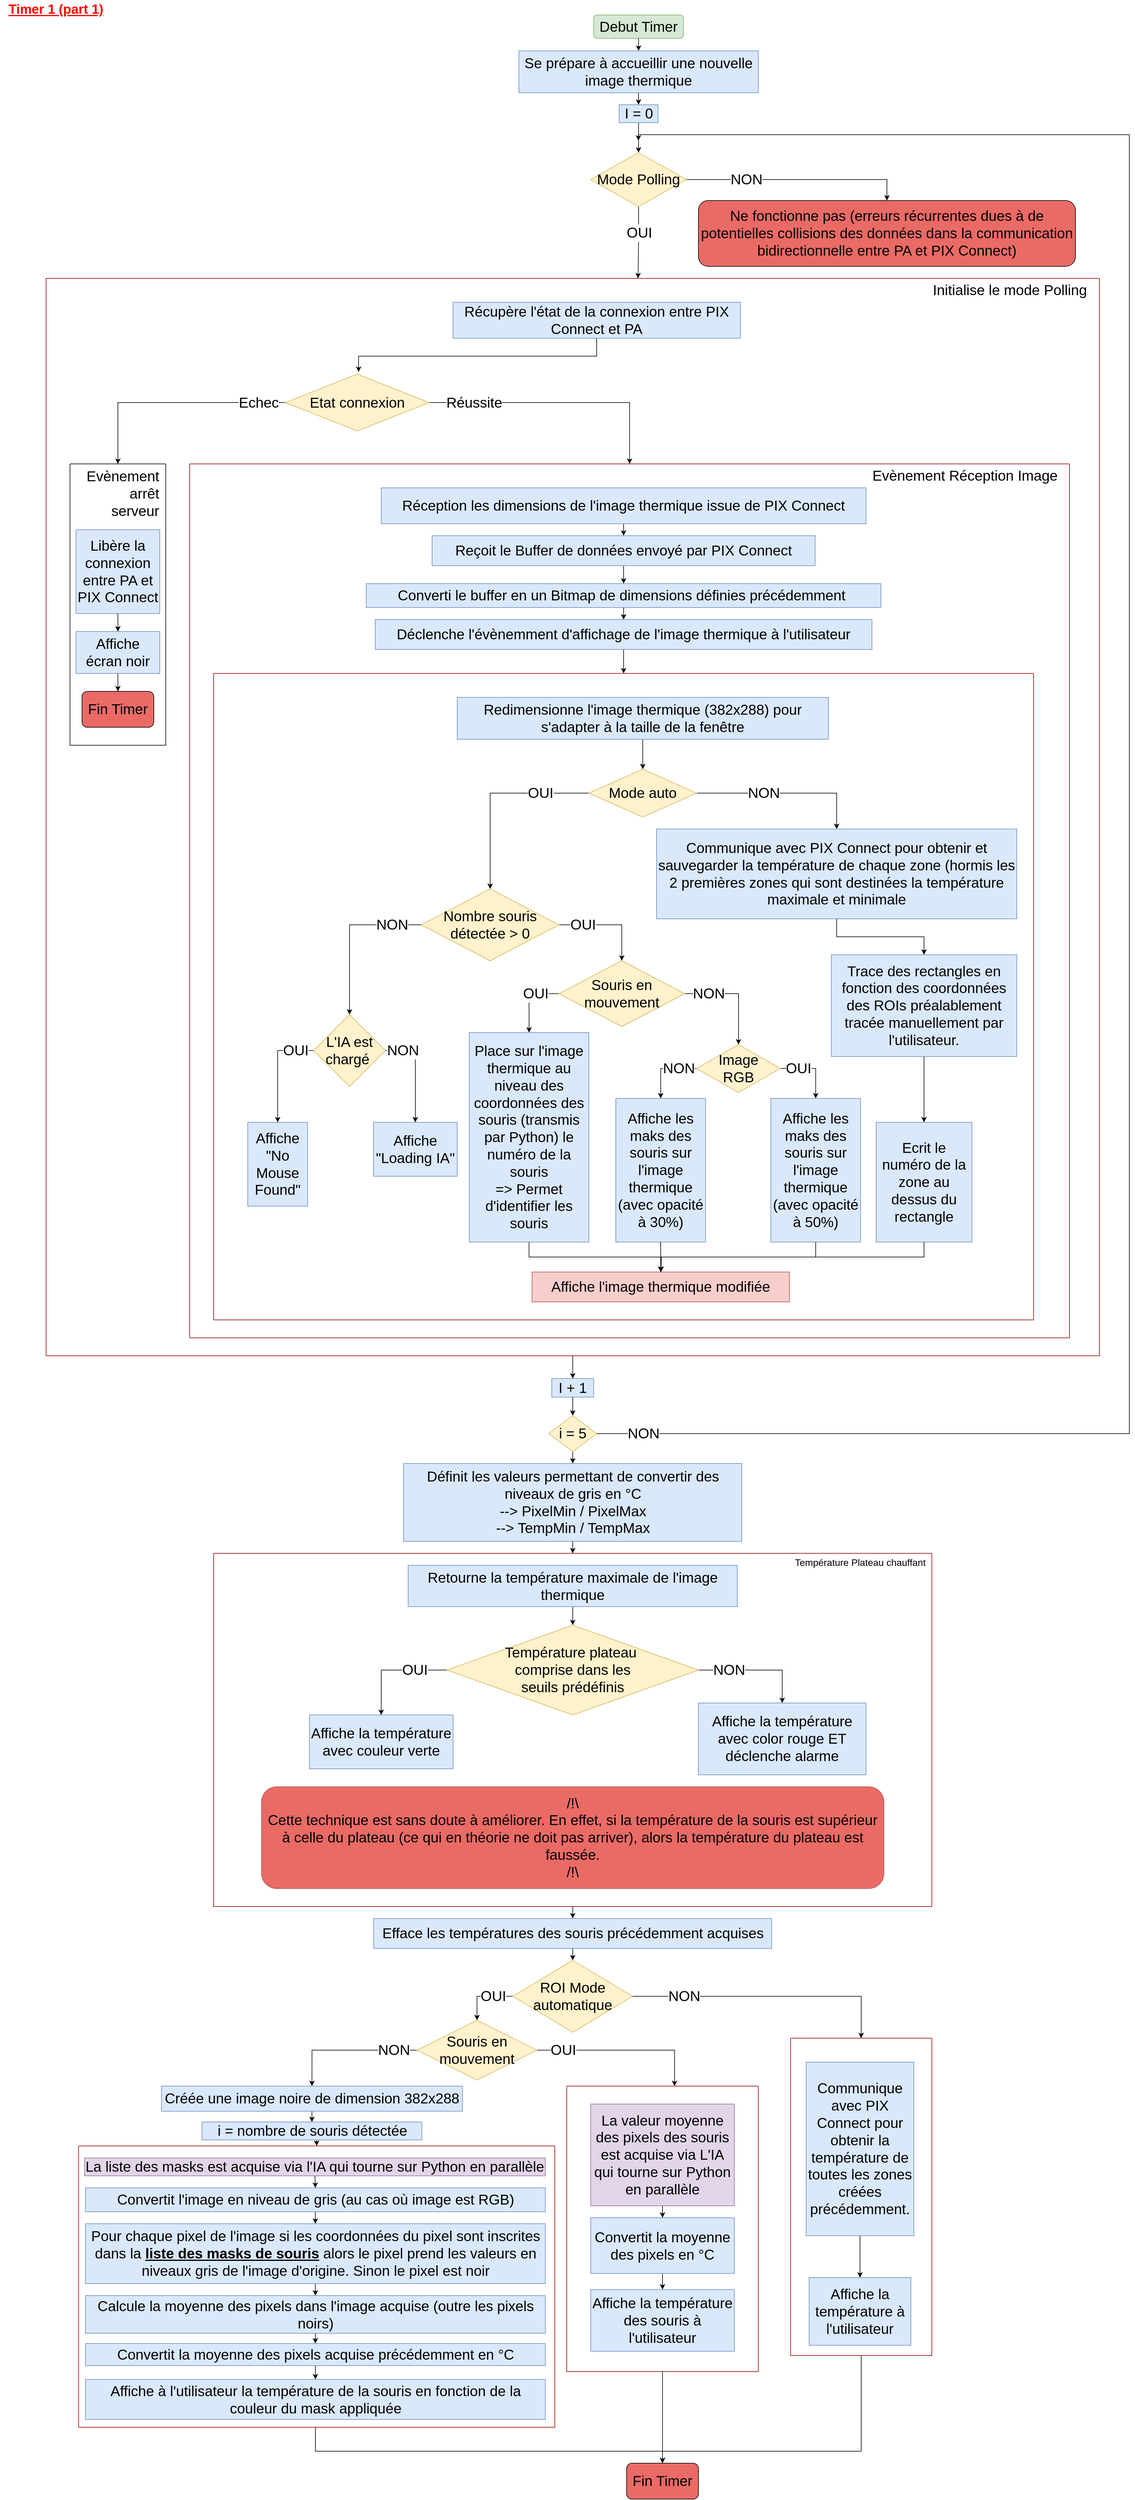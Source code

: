 <mxfile version="20.8.5" type="github">
  <diagram id="ZF7_wXn1iKlnI-GZJJoU" name="Page-1">
    <mxGraphModel dx="3774" dy="2636" grid="1" gridSize="10" guides="1" tooltips="1" connect="1" arrows="1" fold="1" page="1" pageScale="1" pageWidth="827" pageHeight="1169" math="0" shadow="0">
      <root>
        <mxCell id="0" />
        <mxCell id="1" parent="0" />
        <mxCell id="JyVU8bnQdRgN0_U0z4LO-1" style="edgeStyle=orthogonalEdgeStyle;rounded=0;orthogonalLoop=1;jettySize=auto;html=1;exitX=0.5;exitY=1;exitDx=0;exitDy=0;entryX=0.5;entryY=0;entryDx=0;entryDy=0;fontSize=16;" parent="1" source="JyVU8bnQdRgN0_U0z4LO-2" target="JyVU8bnQdRgN0_U0z4LO-9" edge="1">
          <mxGeometry relative="1" as="geometry" />
        </mxCell>
        <mxCell id="JyVU8bnQdRgN0_U0z4LO-2" value="&lt;font style=&quot;font-size: 24px;&quot;&gt;Se prépare à accueillir une nouvelle image thermique&lt;/font&gt;" style="rounded=0;whiteSpace=wrap;html=1;fillColor=#dae8fc;strokeColor=#6c8ebf;fontSize=16;" parent="1" vertex="1">
          <mxGeometry x="40" y="-1080" width="400" height="70" as="geometry" />
        </mxCell>
        <mxCell id="JyVU8bnQdRgN0_U0z4LO-5" style="edgeStyle=orthogonalEdgeStyle;rounded=0;orthogonalLoop=1;jettySize=auto;html=1;exitX=1;exitY=0.5;exitDx=0;exitDy=0;entryX=0.5;entryY=0;entryDx=0;entryDy=0;strokeColor=#000000;fontSize=16;fontColor=#000000;fillColor=#A680B8;" parent="1" source="JyVU8bnQdRgN0_U0z4LO-7" target="JyVU8bnQdRgN0_U0z4LO-141" edge="1">
          <mxGeometry relative="1" as="geometry" />
        </mxCell>
        <mxCell id="JyVU8bnQdRgN0_U0z4LO-6" value="&lt;font style=&quot;font-size: 24px;&quot;&gt;NON&lt;/font&gt;" style="edgeLabel;html=1;align=center;verticalAlign=middle;resizable=0;points=[];fontSize=16;fontColor=#000000;" parent="JyVU8bnQdRgN0_U0z4LO-5" vertex="1" connectable="0">
          <mxGeometry x="-0.889" y="-1" relative="1" as="geometry">
            <mxPoint x="79" y="-1" as="offset" />
          </mxGeometry>
        </mxCell>
        <mxCell id="FYO5T30fDV3S0oEtN9Rt-9" style="edgeStyle=orthogonalEdgeStyle;rounded=0;orthogonalLoop=1;jettySize=auto;html=1;exitX=0.5;exitY=1;exitDx=0;exitDy=0;entryX=0.562;entryY=0;entryDx=0;entryDy=0;entryPerimeter=0;fontSize=24;" parent="1" source="JyVU8bnQdRgN0_U0z4LO-7" target="JyVU8bnQdRgN0_U0z4LO-11" edge="1">
          <mxGeometry relative="1" as="geometry" />
        </mxCell>
        <mxCell id="FYO5T30fDV3S0oEtN9Rt-10" value="OUI" style="edgeLabel;html=1;align=center;verticalAlign=middle;resizable=0;points=[];fontSize=24;" parent="FYO5T30fDV3S0oEtN9Rt-9" vertex="1" connectable="0">
          <mxGeometry x="-0.258" y="1" relative="1" as="geometry">
            <mxPoint y="-1" as="offset" />
          </mxGeometry>
        </mxCell>
        <mxCell id="JyVU8bnQdRgN0_U0z4LO-7" value="&lt;font style=&quot;font-size: 24px;&quot;&gt;Mode Polling&lt;/font&gt;" style="rhombus;whiteSpace=wrap;html=1;fillColor=#fff2cc;strokeColor=#d6b656;fontSize=16;" parent="1" vertex="1">
          <mxGeometry x="160" y="-910" width="160" height="90" as="geometry" />
        </mxCell>
        <mxCell id="FYO5T30fDV3S0oEtN9Rt-8" style="edgeStyle=orthogonalEdgeStyle;rounded=0;orthogonalLoop=1;jettySize=auto;html=1;exitX=0.5;exitY=1;exitDx=0;exitDy=0;fontSize=24;" parent="1" source="JyVU8bnQdRgN0_U0z4LO-9" edge="1">
          <mxGeometry relative="1" as="geometry">
            <mxPoint x="239.714" y="-930" as="targetPoint" />
          </mxGeometry>
        </mxCell>
        <mxCell id="JyVU8bnQdRgN0_U0z4LO-9" value="&lt;font style=&quot;font-size: 24px;&quot;&gt;I = 0&lt;/font&gt;" style="rounded=0;whiteSpace=wrap;html=1;fillColor=#dae8fc;strokeColor=#6c8ebf;fontSize=16;" parent="1" vertex="1">
          <mxGeometry x="207.5" y="-990" width="65" height="30" as="geometry" />
        </mxCell>
        <mxCell id="7dF-0noHIkKO-9LLiGla-7" style="edgeStyle=orthogonalEdgeStyle;rounded=0;orthogonalLoop=1;jettySize=auto;html=1;exitX=0.5;exitY=1;exitDx=0;exitDy=0;entryX=0.5;entryY=0;entryDx=0;entryDy=0;strokeColor=#000000;fontSize=24;fillColor=#FF0000;" edge="1" parent="1" source="JyVU8bnQdRgN0_U0z4LO-11" target="JyVU8bnQdRgN0_U0z4LO-81">
          <mxGeometry relative="1" as="geometry" />
        </mxCell>
        <mxCell id="JyVU8bnQdRgN0_U0z4LO-11" value="" style="swimlane;startSize=0;fontSize=16;strokeColor=#990000;" parent="1" vertex="1">
          <mxGeometry x="-750" y="-700" width="1760" height="1800" as="geometry" />
        </mxCell>
        <mxCell id="JyVU8bnQdRgN0_U0z4LO-12" style="edgeStyle=orthogonalEdgeStyle;rounded=0;orthogonalLoop=1;jettySize=auto;html=1;exitX=0.5;exitY=1;exitDx=0;exitDy=0;entryX=0.509;entryY=-0.039;entryDx=0;entryDy=0;entryPerimeter=0;fontSize=16;" parent="JyVU8bnQdRgN0_U0z4LO-11" source="JyVU8bnQdRgN0_U0z4LO-13" target="JyVU8bnQdRgN0_U0z4LO-19" edge="1">
          <mxGeometry relative="1" as="geometry" />
        </mxCell>
        <mxCell id="JyVU8bnQdRgN0_U0z4LO-13" value="&lt;font style=&quot;font-size: 24px;&quot;&gt;Récupère l&#39;état de la connexion entre PIX Connect et PA&lt;/font&gt;" style="rounded=0;whiteSpace=wrap;html=1;fillColor=#dae8fc;strokeColor=#6c8ebf;fontSize=16;" parent="JyVU8bnQdRgN0_U0z4LO-11" vertex="1">
          <mxGeometry x="680" y="40" width="480" height="60" as="geometry" />
        </mxCell>
        <mxCell id="JyVU8bnQdRgN0_U0z4LO-14" value="&lt;font style=&quot;font-size: 24px;&quot;&gt;Initialise le mode Polling&lt;/font&gt;" style="text;html=1;align=center;verticalAlign=middle;resizable=0;points=[];autosize=1;strokeColor=none;fillColor=none;fontSize=16;" parent="JyVU8bnQdRgN0_U0z4LO-11" vertex="1">
          <mxGeometry x="1470" width="280" height="40" as="geometry" />
        </mxCell>
        <mxCell id="JyVU8bnQdRgN0_U0z4LO-15" style="edgeStyle=orthogonalEdgeStyle;rounded=0;orthogonalLoop=1;jettySize=auto;html=1;exitX=1;exitY=0.5;exitDx=0;exitDy=0;entryX=0.5;entryY=0;entryDx=0;entryDy=0;fontSize=16;" parent="JyVU8bnQdRgN0_U0z4LO-11" source="JyVU8bnQdRgN0_U0z4LO-19" target="JyVU8bnQdRgN0_U0z4LO-27" edge="1">
          <mxGeometry relative="1" as="geometry">
            <mxPoint x="660" y="140" as="targetPoint" />
          </mxGeometry>
        </mxCell>
        <mxCell id="JyVU8bnQdRgN0_U0z4LO-16" value="&lt;font style=&quot;font-size: 24px;&quot;&gt;Réussite&lt;/font&gt;" style="edgeLabel;html=1;align=center;verticalAlign=middle;resizable=0;points=[];fontSize=16;" parent="JyVU8bnQdRgN0_U0z4LO-15" vertex="1" connectable="0">
          <mxGeometry x="0.043" y="-1" relative="1" as="geometry">
            <mxPoint x="-153" y="-1" as="offset" />
          </mxGeometry>
        </mxCell>
        <mxCell id="JyVU8bnQdRgN0_U0z4LO-17" style="edgeStyle=orthogonalEdgeStyle;rounded=0;orthogonalLoop=1;jettySize=auto;html=1;exitX=0;exitY=0.5;exitDx=0;exitDy=0;entryX=0.5;entryY=0;entryDx=0;entryDy=0;fontSize=16;" parent="JyVU8bnQdRgN0_U0z4LO-11" source="JyVU8bnQdRgN0_U0z4LO-19" target="JyVU8bnQdRgN0_U0z4LO-20" edge="1">
          <mxGeometry relative="1" as="geometry" />
        </mxCell>
        <mxCell id="JyVU8bnQdRgN0_U0z4LO-18" value="&lt;font style=&quot;font-size: 24px;&quot;&gt;Echec&lt;/font&gt;" style="edgeLabel;html=1;align=center;verticalAlign=middle;resizable=0;points=[];fontSize=16;" parent="JyVU8bnQdRgN0_U0z4LO-17" vertex="1" connectable="0">
          <mxGeometry x="-0.603" relative="1" as="geometry">
            <mxPoint x="31" as="offset" />
          </mxGeometry>
        </mxCell>
        <mxCell id="JyVU8bnQdRgN0_U0z4LO-19" value="&lt;font style=&quot;font-size: 24px;&quot;&gt;Etat connexion&lt;/font&gt;" style="rhombus;whiteSpace=wrap;html=1;fillColor=#fff2cc;strokeColor=#d6b656;fontSize=16;" parent="JyVU8bnQdRgN0_U0z4LO-11" vertex="1">
          <mxGeometry x="400" y="160" width="240" height="95" as="geometry" />
        </mxCell>
        <mxCell id="JyVU8bnQdRgN0_U0z4LO-20" value="" style="swimlane;startSize=0;fontSize=16;" parent="JyVU8bnQdRgN0_U0z4LO-11" vertex="1">
          <mxGeometry x="40" y="310" width="160" height="470" as="geometry" />
        </mxCell>
        <mxCell id="JyVU8bnQdRgN0_U0z4LO-21" value="&lt;font style=&quot;font-size: 24px;&quot;&gt;Evènement &lt;br&gt;arrêt &lt;br&gt;serveur&lt;/font&gt;" style="text;html=1;align=right;verticalAlign=middle;resizable=0;points=[];autosize=1;strokeColor=none;fillColor=none;fontSize=16;" parent="JyVU8bnQdRgN0_U0z4LO-20" vertex="1">
          <mxGeometry x="10" width="140" height="100" as="geometry" />
        </mxCell>
        <mxCell id="JyVU8bnQdRgN0_U0z4LO-22" style="edgeStyle=orthogonalEdgeStyle;rounded=0;orthogonalLoop=1;jettySize=auto;html=1;exitX=0.5;exitY=1;exitDx=0;exitDy=0;entryX=0.5;entryY=0;entryDx=0;entryDy=0;fontSize=16;" parent="JyVU8bnQdRgN0_U0z4LO-20" source="JyVU8bnQdRgN0_U0z4LO-23" target="JyVU8bnQdRgN0_U0z4LO-25" edge="1">
          <mxGeometry relative="1" as="geometry" />
        </mxCell>
        <mxCell id="JyVU8bnQdRgN0_U0z4LO-23" value="&lt;font style=&quot;font-size: 24px;&quot;&gt;Libère la connexion entre PA et PIX Connect&lt;/font&gt;" style="rounded=0;whiteSpace=wrap;html=1;fillColor=#dae8fc;strokeColor=#6c8ebf;fontSize=16;" parent="JyVU8bnQdRgN0_U0z4LO-20" vertex="1">
          <mxGeometry x="10" y="110" width="140" height="140" as="geometry" />
        </mxCell>
        <mxCell id="JyVU8bnQdRgN0_U0z4LO-24" style="edgeStyle=orthogonalEdgeStyle;rounded=0;orthogonalLoop=1;jettySize=auto;html=1;exitX=0.5;exitY=1;exitDx=0;exitDy=0;entryX=0.5;entryY=0;entryDx=0;entryDy=0;strokeColor=#000000;fontSize=16;fontColor=#000000;fillColor=#A680B8;" parent="JyVU8bnQdRgN0_U0z4LO-20" source="JyVU8bnQdRgN0_U0z4LO-25" target="JyVU8bnQdRgN0_U0z4LO-26" edge="1">
          <mxGeometry relative="1" as="geometry" />
        </mxCell>
        <mxCell id="JyVU8bnQdRgN0_U0z4LO-25" value="&lt;font style=&quot;font-size: 24px;&quot;&gt;Affiche écran noir&lt;/font&gt;" style="rounded=0;whiteSpace=wrap;html=1;fillColor=#dae8fc;strokeColor=#6c8ebf;fontSize=16;" parent="JyVU8bnQdRgN0_U0z4LO-20" vertex="1">
          <mxGeometry x="10" y="280" width="140" height="70" as="geometry" />
        </mxCell>
        <mxCell id="JyVU8bnQdRgN0_U0z4LO-26" value="&lt;font style=&quot;font-size: 24px;&quot;&gt;Fin Timer&lt;/font&gt;" style="rounded=1;whiteSpace=wrap;html=1;fontSize=16;fontColor=#000000;fillColor=#EA6B66;" parent="JyVU8bnQdRgN0_U0z4LO-20" vertex="1">
          <mxGeometry x="20" y="380" width="120" height="60" as="geometry" />
        </mxCell>
        <mxCell id="JyVU8bnQdRgN0_U0z4LO-27" value="" style="swimlane;startSize=0;fontSize=16;strokeColor=#990000;" parent="JyVU8bnQdRgN0_U0z4LO-11" vertex="1">
          <mxGeometry x="240" y="310" width="1470" height="1460" as="geometry">
            <mxRectangle x="240" y="310" width="50" height="40" as="alternateBounds" />
          </mxGeometry>
        </mxCell>
        <mxCell id="JyVU8bnQdRgN0_U0z4LO-28" value="&lt;font style=&quot;font-size: 24px;&quot;&gt;Evènement Réception Image&lt;/font&gt;" style="text;html=1;align=center;verticalAlign=middle;resizable=0;points=[];autosize=1;strokeColor=none;fillColor=none;fontSize=16;" parent="JyVU8bnQdRgN0_U0z4LO-27" vertex="1">
          <mxGeometry x="1130" width="330" height="40" as="geometry" />
        </mxCell>
        <mxCell id="JyVU8bnQdRgN0_U0z4LO-29" style="edgeStyle=orthogonalEdgeStyle;rounded=0;orthogonalLoop=1;jettySize=auto;html=1;exitX=0.5;exitY=1;exitDx=0;exitDy=0;entryX=0.5;entryY=0;entryDx=0;entryDy=0;fontSize=16;" parent="JyVU8bnQdRgN0_U0z4LO-27" source="JyVU8bnQdRgN0_U0z4LO-30" target="JyVU8bnQdRgN0_U0z4LO-32" edge="1">
          <mxGeometry relative="1" as="geometry" />
        </mxCell>
        <mxCell id="JyVU8bnQdRgN0_U0z4LO-30" value="&lt;font style=&quot;font-size: 24px;&quot;&gt;Réception les dimensions de l&#39;image thermique issue de PIX Connect&lt;/font&gt;" style="rounded=0;whiteSpace=wrap;html=1;fillColor=#dae8fc;strokeColor=#6c8ebf;fontSize=16;" parent="JyVU8bnQdRgN0_U0z4LO-27" vertex="1">
          <mxGeometry x="320" y="40" width="810" height="60" as="geometry" />
        </mxCell>
        <mxCell id="JyVU8bnQdRgN0_U0z4LO-31" style="edgeStyle=orthogonalEdgeStyle;rounded=0;orthogonalLoop=1;jettySize=auto;html=1;exitX=0.5;exitY=1;exitDx=0;exitDy=0;entryX=0.5;entryY=0;entryDx=0;entryDy=0;strokeColor=#000000;fontSize=16;fontColor=#000000;fillColor=#A680B8;" parent="JyVU8bnQdRgN0_U0z4LO-27" source="JyVU8bnQdRgN0_U0z4LO-32" target="JyVU8bnQdRgN0_U0z4LO-34" edge="1">
          <mxGeometry relative="1" as="geometry" />
        </mxCell>
        <mxCell id="JyVU8bnQdRgN0_U0z4LO-32" value="&lt;font style=&quot;font-size: 24px;&quot;&gt;Reçoit le Buffer de données envoyé par PIX Connect&lt;/font&gt;" style="rounded=0;whiteSpace=wrap;html=1;fillColor=#dae8fc;strokeColor=#6c8ebf;fontSize=16;" parent="JyVU8bnQdRgN0_U0z4LO-27" vertex="1">
          <mxGeometry x="405" y="120" width="640" height="50" as="geometry" />
        </mxCell>
        <mxCell id="JyVU8bnQdRgN0_U0z4LO-33" style="edgeStyle=orthogonalEdgeStyle;rounded=0;orthogonalLoop=1;jettySize=auto;html=1;exitX=0.5;exitY=1;exitDx=0;exitDy=0;entryX=0.5;entryY=0;entryDx=0;entryDy=0;strokeColor=#000000;fontSize=16;fontColor=#000000;fillColor=#A680B8;" parent="JyVU8bnQdRgN0_U0z4LO-27" source="JyVU8bnQdRgN0_U0z4LO-34" target="JyVU8bnQdRgN0_U0z4LO-36" edge="1">
          <mxGeometry relative="1" as="geometry" />
        </mxCell>
        <mxCell id="JyVU8bnQdRgN0_U0z4LO-34" value="&lt;font style=&quot;font-size: 24px;&quot;&gt;Converti le buffer en un Bitmap de dimensions définies précédemment&amp;nbsp;&lt;/font&gt;" style="rounded=0;whiteSpace=wrap;html=1;fontSize=16;fillColor=#dae8fc;strokeColor=#6c8ebf;" parent="JyVU8bnQdRgN0_U0z4LO-27" vertex="1">
          <mxGeometry x="295" y="200" width="860" height="40" as="geometry" />
        </mxCell>
        <mxCell id="JyVU8bnQdRgN0_U0z4LO-35" style="edgeStyle=orthogonalEdgeStyle;rounded=0;orthogonalLoop=1;jettySize=auto;html=1;exitX=0.5;exitY=1;exitDx=0;exitDy=0;entryX=0.5;entryY=0;entryDx=0;entryDy=0;strokeColor=#000000;fontSize=16;fontColor=#000000;fillColor=#A680B8;" parent="JyVU8bnQdRgN0_U0z4LO-27" source="JyVU8bnQdRgN0_U0z4LO-36" target="JyVU8bnQdRgN0_U0z4LO-37" edge="1">
          <mxGeometry relative="1" as="geometry" />
        </mxCell>
        <mxCell id="JyVU8bnQdRgN0_U0z4LO-36" value="&lt;font style=&quot;font-size: 24px;&quot;&gt;Déclenche l&#39;évènemment d&#39;affichage de l&#39;image thermique à l&#39;utilisateur&lt;/font&gt;" style="rounded=0;whiteSpace=wrap;html=1;fontSize=16;fillColor=#dae8fc;strokeColor=#6c8ebf;" parent="JyVU8bnQdRgN0_U0z4LO-27" vertex="1">
          <mxGeometry x="310" y="260" width="830" height="50" as="geometry" />
        </mxCell>
        <mxCell id="JyVU8bnQdRgN0_U0z4LO-37" value="" style="swimlane;startSize=0;fontSize=16;fontColor=#000000;fillColor=#EA6B66;strokeColor=#990000;" parent="JyVU8bnQdRgN0_U0z4LO-27" vertex="1">
          <mxGeometry x="40" y="350" width="1370" height="1080" as="geometry" />
        </mxCell>
        <mxCell id="FYO5T30fDV3S0oEtN9Rt-3" style="edgeStyle=orthogonalEdgeStyle;rounded=0;orthogonalLoop=1;jettySize=auto;html=1;entryX=0.5;entryY=0;entryDx=0;entryDy=0;fontSize=24;" parent="JyVU8bnQdRgN0_U0z4LO-37" source="JyVU8bnQdRgN0_U0z4LO-39" target="JyVU8bnQdRgN0_U0z4LO-43" edge="1">
          <mxGeometry relative="1" as="geometry" />
        </mxCell>
        <mxCell id="JyVU8bnQdRgN0_U0z4LO-39" value="&lt;font style=&quot;font-size: 24px;&quot;&gt;Redimensionne l&#39;image thermique (382x288) pour s&#39;adapter à la taille de la fenêtre&lt;/font&gt;" style="rounded=0;whiteSpace=wrap;html=1;fontSize=16;fillColor=#dae8fc;strokeColor=#6c8ebf;" parent="JyVU8bnQdRgN0_U0z4LO-37" vertex="1">
          <mxGeometry x="407" y="40" width="620" height="70" as="geometry" />
        </mxCell>
        <mxCell id="JyVU8bnQdRgN0_U0z4LO-40" style="edgeStyle=orthogonalEdgeStyle;rounded=0;orthogonalLoop=1;jettySize=auto;html=1;exitX=1;exitY=0.5;exitDx=0;exitDy=0;entryX=0.5;entryY=0;entryDx=0;entryDy=0;strokeColor=#000000;fontSize=16;fontColor=#000000;fillColor=#A680B8;" parent="JyVU8bnQdRgN0_U0z4LO-37" source="JyVU8bnQdRgN0_U0z4LO-43" target="JyVU8bnQdRgN0_U0z4LO-45" edge="1">
          <mxGeometry relative="1" as="geometry" />
        </mxCell>
        <mxCell id="JyVU8bnQdRgN0_U0z4LO-41" value="&lt;font style=&quot;font-size: 24px;&quot;&gt;NON&lt;/font&gt;" style="edgeLabel;html=1;align=center;verticalAlign=middle;resizable=0;points=[];fontSize=16;fontColor=#000000;" parent="JyVU8bnQdRgN0_U0z4LO-40" vertex="1" connectable="0">
          <mxGeometry x="-0.838" relative="1" as="geometry">
            <mxPoint x="88" as="offset" />
          </mxGeometry>
        </mxCell>
        <mxCell id="JyVU8bnQdRgN0_U0z4LO-42" value="&lt;font style=&quot;font-size: 24px;&quot;&gt;OUI&lt;/font&gt;" style="edgeStyle=orthogonalEdgeStyle;rounded=0;orthogonalLoop=1;jettySize=auto;html=1;exitX=0;exitY=0.5;exitDx=0;exitDy=0;entryX=0.5;entryY=0;entryDx=0;entryDy=0;strokeColor=#000000;fontSize=16;fontColor=#000000;fillColor=#A680B8;" parent="JyVU8bnQdRgN0_U0z4LO-37" source="JyVU8bnQdRgN0_U0z4LO-43" target="JyVU8bnQdRgN0_U0z4LO-53" edge="1">
          <mxGeometry x="-0.5" relative="1" as="geometry">
            <mxPoint as="offset" />
          </mxGeometry>
        </mxCell>
        <mxCell id="JyVU8bnQdRgN0_U0z4LO-43" value="&lt;font style=&quot;font-size: 24px;&quot;&gt;Mode auto&lt;/font&gt;" style="rhombus;whiteSpace=wrap;html=1;fontSize=16;fillColor=#fff2cc;strokeColor=#d6b656;" parent="JyVU8bnQdRgN0_U0z4LO-37" vertex="1">
          <mxGeometry x="627" y="160" width="180" height="80" as="geometry" />
        </mxCell>
        <mxCell id="JyVU8bnQdRgN0_U0z4LO-44" style="edgeStyle=orthogonalEdgeStyle;rounded=0;orthogonalLoop=1;jettySize=auto;html=1;exitX=0.5;exitY=1;exitDx=0;exitDy=0;entryX=0.5;entryY=0;entryDx=0;entryDy=0;strokeColor=#000000;fontSize=16;fontColor=#000000;fillColor=#A680B8;" parent="JyVU8bnQdRgN0_U0z4LO-37" source="JyVU8bnQdRgN0_U0z4LO-45" target="JyVU8bnQdRgN0_U0z4LO-72" edge="1">
          <mxGeometry relative="1" as="geometry" />
        </mxCell>
        <mxCell id="JyVU8bnQdRgN0_U0z4LO-45" value="&lt;font style=&quot;font-size: 24px;&quot;&gt;Communique avec PIX Connect pour obtenir et sauvegarder la température de chaque zone (hormis les 2 premières zones qui sont destinées la température maximale et minimale&lt;/font&gt;" style="rounded=0;whiteSpace=wrap;html=1;fontSize=16;fillColor=#dae8fc;strokeColor=#6c8ebf;" parent="JyVU8bnQdRgN0_U0z4LO-37" vertex="1">
          <mxGeometry x="740" y="260" width="602" height="150" as="geometry" />
        </mxCell>
        <mxCell id="JyVU8bnQdRgN0_U0z4LO-46" value="&lt;font style=&quot;font-size: 24px;&quot;&gt;OUI&lt;/font&gt;" style="edgeStyle=orthogonalEdgeStyle;rounded=0;orthogonalLoop=1;jettySize=auto;html=1;exitX=0;exitY=0.5;exitDx=0;exitDy=0;entryX=0.5;entryY=0;entryDx=0;entryDy=0;strokeColor=#000000;fontSize=16;fontColor=#000000;fillColor=#A680B8;" parent="JyVU8bnQdRgN0_U0z4LO-37" source="JyVU8bnQdRgN0_U0z4LO-49" target="JyVU8bnQdRgN0_U0z4LO-60" edge="1">
          <mxGeometry x="-0.314" relative="1" as="geometry">
            <mxPoint as="offset" />
          </mxGeometry>
        </mxCell>
        <mxCell id="JyVU8bnQdRgN0_U0z4LO-47" style="edgeStyle=orthogonalEdgeStyle;rounded=0;orthogonalLoop=1;jettySize=auto;html=1;exitX=1;exitY=0.5;exitDx=0;exitDy=0;entryX=0.5;entryY=0;entryDx=0;entryDy=0;strokeColor=#000000;fontSize=16;fontColor=#000000;fillColor=#A680B8;" parent="JyVU8bnQdRgN0_U0z4LO-37" source="JyVU8bnQdRgN0_U0z4LO-49" target="JyVU8bnQdRgN0_U0z4LO-65" edge="1">
          <mxGeometry relative="1" as="geometry" />
        </mxCell>
        <mxCell id="JyVU8bnQdRgN0_U0z4LO-48" value="&lt;font style=&quot;font-size: 24px;&quot;&gt;NON&lt;/font&gt;" style="edgeLabel;html=1;align=center;verticalAlign=middle;resizable=0;points=[];fontSize=16;fontColor=#000000;" parent="JyVU8bnQdRgN0_U0z4LO-47" vertex="1" connectable="0">
          <mxGeometry x="-0.694" relative="1" as="geometry">
            <mxPoint x="13" as="offset" />
          </mxGeometry>
        </mxCell>
        <mxCell id="JyVU8bnQdRgN0_U0z4LO-49" value="&lt;font style=&quot;font-size: 24px;&quot;&gt;Souris en mouvement&lt;/font&gt;" style="rhombus;whiteSpace=wrap;html=1;fontSize=16;fillColor=#fff2cc;strokeColor=#d6b656;" parent="JyVU8bnQdRgN0_U0z4LO-37" vertex="1">
          <mxGeometry x="577" y="480" width="210" height="110" as="geometry" />
        </mxCell>
        <mxCell id="JyVU8bnQdRgN0_U0z4LO-50" value="&lt;font style=&quot;font-size: 24px;&quot;&gt;NON&lt;/font&gt;" style="edgeStyle=orthogonalEdgeStyle;rounded=0;orthogonalLoop=1;jettySize=auto;html=1;exitX=0;exitY=0.5;exitDx=0;exitDy=0;entryX=0.5;entryY=0;entryDx=0;entryDy=0;strokeColor=#000000;fontSize=16;fontColor=#000000;fillColor=#A680B8;" parent="JyVU8bnQdRgN0_U0z4LO-37" source="JyVU8bnQdRgN0_U0z4LO-53" target="JyVU8bnQdRgN0_U0z4LO-57" edge="1">
          <mxGeometry x="-0.636" relative="1" as="geometry">
            <mxPoint as="offset" />
          </mxGeometry>
        </mxCell>
        <mxCell id="JyVU8bnQdRgN0_U0z4LO-51" style="edgeStyle=orthogonalEdgeStyle;rounded=0;orthogonalLoop=1;jettySize=auto;html=1;exitX=1;exitY=0.5;exitDx=0;exitDy=0;entryX=0.5;entryY=0;entryDx=0;entryDy=0;strokeColor=#000000;fontSize=16;fontColor=#000000;fillColor=#A680B8;" parent="JyVU8bnQdRgN0_U0z4LO-37" source="JyVU8bnQdRgN0_U0z4LO-53" target="JyVU8bnQdRgN0_U0z4LO-49" edge="1">
          <mxGeometry relative="1" as="geometry" />
        </mxCell>
        <mxCell id="JyVU8bnQdRgN0_U0z4LO-52" value="&lt;font style=&quot;font-size: 24px;&quot;&gt;OUI&lt;/font&gt;" style="edgeLabel;html=1;align=center;verticalAlign=middle;resizable=0;points=[];fontSize=16;fontColor=#000000;" parent="JyVU8bnQdRgN0_U0z4LO-51" vertex="1" connectable="0">
          <mxGeometry x="-0.684" y="1" relative="1" as="geometry">
            <mxPoint x="14" y="1" as="offset" />
          </mxGeometry>
        </mxCell>
        <mxCell id="JyVU8bnQdRgN0_U0z4LO-53" value="&lt;font style=&quot;font-size: 24px;&quot;&gt;Nombre souris détectée &amp;gt; 0&lt;/font&gt;" style="rhombus;whiteSpace=wrap;html=1;fontSize=16;fillColor=#fff2cc;strokeColor=#d6b656;" parent="JyVU8bnQdRgN0_U0z4LO-37" vertex="1">
          <mxGeometry x="347" y="360" width="230" height="120" as="geometry" />
        </mxCell>
        <mxCell id="JyVU8bnQdRgN0_U0z4LO-54" value="&lt;font style=&quot;font-size: 24px;&quot;&gt;Affiche &quot;No Mouse Found&quot;&lt;/font&gt;" style="rounded=0;whiteSpace=wrap;html=1;fontSize=16;fillColor=#dae8fc;strokeColor=#6c8ebf;" parent="JyVU8bnQdRgN0_U0z4LO-37" vertex="1">
          <mxGeometry x="57" y="750" width="100" height="140" as="geometry" />
        </mxCell>
        <mxCell id="JyVU8bnQdRgN0_U0z4LO-55" value="&lt;font style=&quot;font-size: 24px;&quot;&gt;OUI&lt;/font&gt;" style="edgeStyle=orthogonalEdgeStyle;rounded=0;orthogonalLoop=1;jettySize=auto;html=1;exitX=0;exitY=0.5;exitDx=0;exitDy=0;entryX=0.5;entryY=0;entryDx=0;entryDy=0;strokeColor=#000000;fontSize=16;fontColor=#000000;fillColor=#A680B8;" parent="JyVU8bnQdRgN0_U0z4LO-37" source="JyVU8bnQdRgN0_U0z4LO-57" target="JyVU8bnQdRgN0_U0z4LO-54" edge="1">
          <mxGeometry x="-0.667" relative="1" as="geometry">
            <mxPoint as="offset" />
          </mxGeometry>
        </mxCell>
        <mxCell id="JyVU8bnQdRgN0_U0z4LO-56" value="&lt;font style=&quot;font-size: 24px;&quot;&gt;NON&lt;/font&gt;" style="edgeStyle=orthogonalEdgeStyle;rounded=0;orthogonalLoop=1;jettySize=auto;html=1;exitX=1;exitY=0.5;exitDx=0;exitDy=0;entryX=0.5;entryY=0;entryDx=0;entryDy=0;strokeColor=#000000;fontSize=16;fontColor=#000000;fillColor=#A680B8;" parent="JyVU8bnQdRgN0_U0z4LO-37" source="JyVU8bnQdRgN0_U0z4LO-57" target="JyVU8bnQdRgN0_U0z4LO-58" edge="1">
          <mxGeometry x="-0.667" relative="1" as="geometry">
            <mxPoint as="offset" />
          </mxGeometry>
        </mxCell>
        <mxCell id="JyVU8bnQdRgN0_U0z4LO-57" value="&lt;font style=&quot;font-size: 24px;&quot;&gt;L&#39;IA est chargé&amp;nbsp;&lt;/font&gt;" style="rhombus;whiteSpace=wrap;html=1;fontSize=16;fillColor=#fff2cc;strokeColor=#d6b656;" parent="JyVU8bnQdRgN0_U0z4LO-37" vertex="1">
          <mxGeometry x="167" y="570" width="120" height="120" as="geometry" />
        </mxCell>
        <mxCell id="JyVU8bnQdRgN0_U0z4LO-58" value="&lt;font style=&quot;font-size: 24px;&quot;&gt;Affiche &quot;Loading IA&quot;&lt;/font&gt;" style="rounded=0;whiteSpace=wrap;html=1;fontSize=16;fillColor=#dae8fc;strokeColor=#6c8ebf;" parent="JyVU8bnQdRgN0_U0z4LO-37" vertex="1">
          <mxGeometry x="267" y="750" width="140" height="90" as="geometry" />
        </mxCell>
        <mxCell id="FYO5T30fDV3S0oEtN9Rt-4" style="edgeStyle=orthogonalEdgeStyle;rounded=0;orthogonalLoop=1;jettySize=auto;html=1;exitX=0.5;exitY=1;exitDx=0;exitDy=0;fontSize=24;" parent="JyVU8bnQdRgN0_U0z4LO-37" source="JyVU8bnQdRgN0_U0z4LO-60" target="JyVU8bnQdRgN0_U0z4LO-70" edge="1">
          <mxGeometry relative="1" as="geometry" />
        </mxCell>
        <mxCell id="JyVU8bnQdRgN0_U0z4LO-60" value="&lt;font style=&quot;font-size: 24px;&quot;&gt;Place sur l&#39;image thermique au niveau des coordonnées des souris (transmis par Python) le numéro de la souris&lt;br&gt;=&amp;gt; Permet d&#39;identifier les souris&lt;/font&gt;" style="rounded=0;whiteSpace=wrap;html=1;fontSize=16;fillColor=#dae8fc;strokeColor=#6c8ebf;" parent="JyVU8bnQdRgN0_U0z4LO-37" vertex="1">
          <mxGeometry x="427" y="600" width="200" height="350" as="geometry" />
        </mxCell>
        <mxCell id="JyVU8bnQdRgN0_U0z4LO-61" style="edgeStyle=orthogonalEdgeStyle;rounded=0;orthogonalLoop=1;jettySize=auto;html=1;exitX=0;exitY=0.5;exitDx=0;exitDy=0;entryX=0.5;entryY=0;entryDx=0;entryDy=0;strokeColor=#000000;fontSize=16;fontColor=#000000;fillColor=#A680B8;" parent="JyVU8bnQdRgN0_U0z4LO-37" source="JyVU8bnQdRgN0_U0z4LO-65" target="JyVU8bnQdRgN0_U0z4LO-67" edge="1">
          <mxGeometry relative="1" as="geometry" />
        </mxCell>
        <mxCell id="JyVU8bnQdRgN0_U0z4LO-62" value="&lt;font style=&quot;font-size: 24px;&quot;&gt;NON&lt;/font&gt;" style="edgeLabel;html=1;align=center;verticalAlign=middle;resizable=0;points=[];fontSize=16;fontColor=#000000;" parent="JyVU8bnQdRgN0_U0z4LO-61" vertex="1" connectable="0">
          <mxGeometry x="-0.591" relative="1" as="geometry">
            <mxPoint x="-8" as="offset" />
          </mxGeometry>
        </mxCell>
        <mxCell id="JyVU8bnQdRgN0_U0z4LO-63" style="edgeStyle=orthogonalEdgeStyle;rounded=0;orthogonalLoop=1;jettySize=auto;html=1;exitX=1;exitY=0.5;exitDx=0;exitDy=0;entryX=0.5;entryY=0;entryDx=0;entryDy=0;strokeColor=#000000;fontSize=16;fontColor=#000000;fillColor=#A680B8;" parent="JyVU8bnQdRgN0_U0z4LO-37" source="JyVU8bnQdRgN0_U0z4LO-65" target="JyVU8bnQdRgN0_U0z4LO-69" edge="1">
          <mxGeometry relative="1" as="geometry" />
        </mxCell>
        <mxCell id="JyVU8bnQdRgN0_U0z4LO-64" value="&lt;font style=&quot;font-size: 24px;&quot;&gt;OUI&lt;/font&gt;" style="edgeLabel;html=1;align=center;verticalAlign=middle;resizable=0;points=[];fontSize=16;fontColor=#000000;" parent="JyVU8bnQdRgN0_U0z4LO-63" vertex="1" connectable="0">
          <mxGeometry x="-0.638" y="1" relative="1" as="geometry">
            <mxPoint x="10" y="1" as="offset" />
          </mxGeometry>
        </mxCell>
        <mxCell id="JyVU8bnQdRgN0_U0z4LO-65" value="&lt;font style=&quot;font-size: 24px;&quot;&gt;Image &lt;br&gt;RGB&lt;/font&gt;" style="rhombus;whiteSpace=wrap;html=1;fontSize=16;fillColor=#fff2cc;strokeColor=#d6b656;" parent="JyVU8bnQdRgN0_U0z4LO-37" vertex="1">
          <mxGeometry x="807" y="620" width="140" height="80" as="geometry" />
        </mxCell>
        <mxCell id="JyVU8bnQdRgN0_U0z4LO-67" value="&lt;font style=&quot;font-size: 24px;&quot;&gt;Affiche les maks des souris sur l&#39;image thermique (avec opacité à 30%)&lt;/font&gt;" style="rounded=0;whiteSpace=wrap;html=1;fontSize=16;fillColor=#dae8fc;strokeColor=#6c8ebf;" parent="JyVU8bnQdRgN0_U0z4LO-37" vertex="1">
          <mxGeometry x="672" y="710" width="150" height="240" as="geometry" />
        </mxCell>
        <mxCell id="JyVU8bnQdRgN0_U0z4LO-69" value="&lt;font style=&quot;font-size: 24px;&quot;&gt;Affiche les maks des souris sur l&#39;image thermique (avec opacité à 50%)&lt;/font&gt;" style="rounded=0;whiteSpace=wrap;html=1;fontSize=16;fillColor=#dae8fc;strokeColor=#6c8ebf;" parent="JyVU8bnQdRgN0_U0z4LO-37" vertex="1">
          <mxGeometry x="931" y="710" width="150" height="240" as="geometry" />
        </mxCell>
        <mxCell id="JyVU8bnQdRgN0_U0z4LO-70" value="&lt;font style=&quot;font-size: 24px;&quot;&gt;Affiche l&#39;image thermique modifiée&lt;/font&gt;" style="rounded=0;whiteSpace=wrap;html=1;fontSize=16;fillColor=#f8cecc;strokeColor=#b85450;" parent="JyVU8bnQdRgN0_U0z4LO-37" vertex="1">
          <mxGeometry x="532" y="1000" width="430" height="50" as="geometry" />
        </mxCell>
        <mxCell id="JyVU8bnQdRgN0_U0z4LO-71" style="edgeStyle=orthogonalEdgeStyle;rounded=0;orthogonalLoop=1;jettySize=auto;html=1;exitX=0.5;exitY=1;exitDx=0;exitDy=0;entryX=0.5;entryY=0;entryDx=0;entryDy=0;strokeColor=#000000;fontSize=16;fontColor=#000000;fillColor=#A680B8;" parent="JyVU8bnQdRgN0_U0z4LO-37" source="JyVU8bnQdRgN0_U0z4LO-72" target="JyVU8bnQdRgN0_U0z4LO-74" edge="1">
          <mxGeometry relative="1" as="geometry" />
        </mxCell>
        <mxCell id="JyVU8bnQdRgN0_U0z4LO-72" value="&lt;font style=&quot;font-size: 24px;&quot;&gt;Trace des rectangles en fonction des coordonnées des ROIs préalablement tracée manuellement par l&#39;utilisateur.&lt;/font&gt;" style="rounded=0;whiteSpace=wrap;html=1;fontSize=16;fillColor=#dae8fc;strokeColor=#6c8ebf;" parent="JyVU8bnQdRgN0_U0z4LO-37" vertex="1">
          <mxGeometry x="1032" y="470" width="310" height="170" as="geometry" />
        </mxCell>
        <mxCell id="FYO5T30fDV3S0oEtN9Rt-7" style="edgeStyle=orthogonalEdgeStyle;rounded=0;orthogonalLoop=1;jettySize=auto;html=1;exitX=0.5;exitY=1;exitDx=0;exitDy=0;entryX=0.5;entryY=0;entryDx=0;entryDy=0;fontSize=24;" parent="JyVU8bnQdRgN0_U0z4LO-37" source="JyVU8bnQdRgN0_U0z4LO-74" target="JyVU8bnQdRgN0_U0z4LO-70" edge="1">
          <mxGeometry relative="1" as="geometry" />
        </mxCell>
        <mxCell id="JyVU8bnQdRgN0_U0z4LO-74" value="&lt;font style=&quot;font-size: 24px;&quot;&gt;Ecrit le numéro de la zone au dessus du rectangle&lt;/font&gt;" style="rounded=0;whiteSpace=wrap;html=1;fontSize=16;fillColor=#dae8fc;strokeColor=#6c8ebf;" parent="JyVU8bnQdRgN0_U0z4LO-37" vertex="1">
          <mxGeometry x="1107" y="750" width="160" height="200" as="geometry" />
        </mxCell>
        <mxCell id="FYO5T30fDV3S0oEtN9Rt-6" style="edgeStyle=orthogonalEdgeStyle;rounded=0;orthogonalLoop=1;jettySize=auto;html=1;exitX=0.5;exitY=1;exitDx=0;exitDy=0;fontSize=24;entryX=0.5;entryY=0;entryDx=0;entryDy=0;" parent="JyVU8bnQdRgN0_U0z4LO-37" source="JyVU8bnQdRgN0_U0z4LO-69" target="JyVU8bnQdRgN0_U0z4LO-70" edge="1">
          <mxGeometry relative="1" as="geometry">
            <mxPoint x="750" y="1000" as="targetPoint" />
          </mxGeometry>
        </mxCell>
        <mxCell id="JyVU8bnQdRgN0_U0z4LO-77" style="edgeStyle=orthogonalEdgeStyle;rounded=0;orthogonalLoop=1;jettySize=auto;html=1;exitX=1;exitY=0.5;exitDx=0;exitDy=0;entryX=0.5;entryY=0;entryDx=0;entryDy=0;strokeColor=#000000;fontSize=16;fontColor=#000000;fillColor=#FF0000;" parent="1" source="JyVU8bnQdRgN0_U0z4LO-79" target="JyVU8bnQdRgN0_U0z4LO-7" edge="1">
          <mxGeometry relative="1" as="geometry">
            <Array as="points">
              <mxPoint x="1060" y="1230" />
              <mxPoint x="1060" y="-940" />
              <mxPoint x="240" y="-940" />
            </Array>
          </mxGeometry>
        </mxCell>
        <mxCell id="JyVU8bnQdRgN0_U0z4LO-78" value="&lt;font style=&quot;font-size: 24px;&quot;&gt;NON&lt;/font&gt;" style="edgeLabel;html=1;align=center;verticalAlign=middle;resizable=0;points=[];fontSize=16;fontColor=#000000;" parent="JyVU8bnQdRgN0_U0z4LO-77" vertex="1" connectable="0">
          <mxGeometry x="-0.975" y="5" relative="1" as="geometry">
            <mxPoint x="29" y="5" as="offset" />
          </mxGeometry>
        </mxCell>
        <mxCell id="7dF-0noHIkKO-9LLiGla-10" style="edgeStyle=orthogonalEdgeStyle;rounded=0;orthogonalLoop=1;jettySize=auto;html=1;exitX=0.5;exitY=1;exitDx=0;exitDy=0;entryX=0.5;entryY=0;entryDx=0;entryDy=0;strokeColor=#000000;fontSize=24;fillColor=#FF0000;" edge="1" parent="1" source="JyVU8bnQdRgN0_U0z4LO-79" target="JyVU8bnQdRgN0_U0z4LO-83">
          <mxGeometry relative="1" as="geometry" />
        </mxCell>
        <mxCell id="JyVU8bnQdRgN0_U0z4LO-79" value="&lt;font style=&quot;font-size: 24px;&quot;&gt;i = 5&lt;/font&gt;" style="rhombus;whiteSpace=wrap;html=1;fillColor=#fff2cc;strokeColor=#d6b656;fontSize=16;" parent="1" vertex="1">
          <mxGeometry x="90" y="1200" width="80" height="60" as="geometry" />
        </mxCell>
        <mxCell id="JyVU8bnQdRgN0_U0z4LO-80" style="edgeStyle=orthogonalEdgeStyle;rounded=0;orthogonalLoop=1;jettySize=auto;html=1;entryX=0.5;entryY=0;entryDx=0;entryDy=0;fontSize=16;" parent="1" source="JyVU8bnQdRgN0_U0z4LO-81" target="JyVU8bnQdRgN0_U0z4LO-79" edge="1">
          <mxGeometry relative="1" as="geometry" />
        </mxCell>
        <mxCell id="JyVU8bnQdRgN0_U0z4LO-81" value="&lt;font style=&quot;font-size: 24px;&quot;&gt;I + 1&lt;/font&gt;" style="rounded=0;whiteSpace=wrap;html=1;fillColor=#dae8fc;strokeColor=#6c8ebf;fontSize=16;" parent="1" vertex="1">
          <mxGeometry x="95" y="1138" width="70" height="31" as="geometry" />
        </mxCell>
        <mxCell id="JyVU8bnQdRgN0_U0z4LO-82" style="edgeStyle=orthogonalEdgeStyle;rounded=0;orthogonalLoop=1;jettySize=auto;html=1;exitX=0.5;exitY=1;exitDx=0;exitDy=0;entryX=0.5;entryY=0;entryDx=0;entryDy=0;strokeColor=#000000;fontSize=16;fontColor=#000000;fillColor=#A680B8;" parent="1" source="JyVU8bnQdRgN0_U0z4LO-83" target="JyVU8bnQdRgN0_U0z4LO-85" edge="1">
          <mxGeometry relative="1" as="geometry" />
        </mxCell>
        <mxCell id="JyVU8bnQdRgN0_U0z4LO-83" value="&lt;font style=&quot;font-size: 24px;&quot;&gt;Définit les valeurs permettant de convertir des niveaux de gris en °C&lt;br&gt;--&amp;gt; PixelMin / PixelMax&lt;br style=&quot;&quot;&gt;--&amp;gt; TempMin / TempMax&lt;/font&gt;" style="rounded=0;whiteSpace=wrap;html=1;fillColor=#dae8fc;strokeColor=#6c8ebf;fontSize=16;" parent="1" vertex="1">
          <mxGeometry x="-152.5" y="1280" width="565" height="130" as="geometry" />
        </mxCell>
        <mxCell id="JyVU8bnQdRgN0_U0z4LO-84" style="edgeStyle=orthogonalEdgeStyle;rounded=0;orthogonalLoop=1;jettySize=auto;html=1;exitX=0.5;exitY=1;exitDx=0;exitDy=0;entryX=0.5;entryY=0;entryDx=0;entryDy=0;strokeColor=#000000;fontSize=16;fontColor=#000000;fillColor=#A680B8;" parent="1" source="JyVU8bnQdRgN0_U0z4LO-85" target="JyVU8bnQdRgN0_U0z4LO-98" edge="1">
          <mxGeometry relative="1" as="geometry" />
        </mxCell>
        <mxCell id="JyVU8bnQdRgN0_U0z4LO-85" value="" style="swimlane;startSize=0;fontSize=16;strokeColor=#990000;" parent="1" vertex="1">
          <mxGeometry x="-470" y="1430" width="1200" height="590" as="geometry" />
        </mxCell>
        <mxCell id="JyVU8bnQdRgN0_U0z4LO-86" value="&lt;font style=&quot;font-size: 16px;&quot;&gt;Température Plateau chauffant&lt;/font&gt;" style="text;html=1;align=center;verticalAlign=middle;resizable=0;points=[];autosize=1;strokeColor=none;fillColor=none;fontSize=16;" parent="JyVU8bnQdRgN0_U0z4LO-85" vertex="1">
          <mxGeometry x="960" width="240" height="30" as="geometry" />
        </mxCell>
        <mxCell id="JyVU8bnQdRgN0_U0z4LO-87" style="edgeStyle=orthogonalEdgeStyle;rounded=0;orthogonalLoop=1;jettySize=auto;html=1;exitX=0.5;exitY=1;exitDx=0;exitDy=0;entryX=0.5;entryY=0;entryDx=0;entryDy=0;fontSize=16;" parent="JyVU8bnQdRgN0_U0z4LO-85" source="JyVU8bnQdRgN0_U0z4LO-88" target="JyVU8bnQdRgN0_U0z4LO-94" edge="1">
          <mxGeometry relative="1" as="geometry" />
        </mxCell>
        <mxCell id="JyVU8bnQdRgN0_U0z4LO-88" value="&lt;font style=&quot;font-size: 24px;&quot;&gt;Retourne la température maximale de l&#39;image thermique&lt;/font&gt;" style="rounded=0;whiteSpace=wrap;html=1;fillColor=#dae8fc;strokeColor=#6c8ebf;fontSize=16;" parent="JyVU8bnQdRgN0_U0z4LO-85" vertex="1">
          <mxGeometry x="325" y="20" width="550" height="69" as="geometry" />
        </mxCell>
        <mxCell id="JyVU8bnQdRgN0_U0z4LO-89" value="&lt;font style=&quot;font-size: 24px;&quot;&gt;/!\&lt;br style=&quot;&quot;&gt;Cette technique est sans doute à améliorer. En effet, si la température de la souris est supérieur à celle du plateau (ce qui en théorie ne doit pas arriver), alors la température du plateau est faussée.&lt;br style=&quot;&quot;&gt;/!\&lt;/font&gt;" style="rounded=1;whiteSpace=wrap;html=1;fillColor=#EA6B66;strokeColor=#b85450;fontSize=16;" parent="JyVU8bnQdRgN0_U0z4LO-85" vertex="1">
          <mxGeometry x="80" y="390" width="1040" height="170" as="geometry" />
        </mxCell>
        <mxCell id="JyVU8bnQdRgN0_U0z4LO-90" style="edgeStyle=orthogonalEdgeStyle;rounded=0;orthogonalLoop=1;jettySize=auto;html=1;exitX=0;exitY=0.5;exitDx=0;exitDy=0;entryX=0.5;entryY=0;entryDx=0;entryDy=0;fontSize=16;" parent="JyVU8bnQdRgN0_U0z4LO-85" source="JyVU8bnQdRgN0_U0z4LO-94" target="JyVU8bnQdRgN0_U0z4LO-95" edge="1">
          <mxGeometry relative="1" as="geometry">
            <mxPoint x="500" y="140" as="sourcePoint" />
            <Array as="points">
              <mxPoint x="280" y="195" />
            </Array>
          </mxGeometry>
        </mxCell>
        <mxCell id="JyVU8bnQdRgN0_U0z4LO-91" value="&lt;font style=&quot;font-size: 24px;&quot;&gt;OUI&lt;/font&gt;" style="edgeLabel;html=1;align=center;verticalAlign=middle;resizable=0;points=[];fontSize=16;" parent="JyVU8bnQdRgN0_U0z4LO-90" vertex="1" connectable="0">
          <mxGeometry x="-0.646" relative="1" as="geometry">
            <mxPoint x="-22" as="offset" />
          </mxGeometry>
        </mxCell>
        <mxCell id="JyVU8bnQdRgN0_U0z4LO-92" style="edgeStyle=orthogonalEdgeStyle;rounded=0;orthogonalLoop=1;jettySize=auto;html=1;exitX=1;exitY=0.5;exitDx=0;exitDy=0;entryX=0.5;entryY=0;entryDx=0;entryDy=0;fontSize=16;" parent="JyVU8bnQdRgN0_U0z4LO-85" source="JyVU8bnQdRgN0_U0z4LO-94" target="JyVU8bnQdRgN0_U0z4LO-96" edge="1">
          <mxGeometry relative="1" as="geometry">
            <mxPoint x="700" y="140" as="sourcePoint" />
            <Array as="points">
              <mxPoint x="950" y="195" />
            </Array>
          </mxGeometry>
        </mxCell>
        <mxCell id="JyVU8bnQdRgN0_U0z4LO-93" value="&lt;font style=&quot;font-size: 24px;&quot;&gt;NON&lt;/font&gt;" style="edgeLabel;html=1;align=center;verticalAlign=middle;resizable=0;points=[];fontSize=16;" parent="JyVU8bnQdRgN0_U0z4LO-92" vertex="1" connectable="0">
          <mxGeometry x="-0.304" y="2" relative="1" as="geometry">
            <mxPoint x="-17" y="2" as="offset" />
          </mxGeometry>
        </mxCell>
        <mxCell id="JyVU8bnQdRgN0_U0z4LO-94" value="&lt;font style=&quot;font-size: 24px;&quot;&gt;Température plateau&amp;nbsp;&lt;br&gt;comprise&amp;nbsp;dans les &lt;br&gt;seuils prédéfinis&lt;/font&gt;" style="rhombus;whiteSpace=wrap;html=1;fillColor=#fff2cc;strokeColor=#d6b656;fontSize=16;" parent="JyVU8bnQdRgN0_U0z4LO-85" vertex="1">
          <mxGeometry x="390" y="120" width="420" height="150" as="geometry" />
        </mxCell>
        <mxCell id="JyVU8bnQdRgN0_U0z4LO-95" value="&lt;font style=&quot;font-size: 24px;&quot;&gt;Affiche la température avec couleur verte&lt;/font&gt;" style="rounded=0;whiteSpace=wrap;html=1;fillColor=#dae8fc;strokeColor=#6c8ebf;fontSize=16;" parent="JyVU8bnQdRgN0_U0z4LO-85" vertex="1">
          <mxGeometry x="160" y="270" width="240" height="90" as="geometry" />
        </mxCell>
        <mxCell id="JyVU8bnQdRgN0_U0z4LO-96" value="&lt;font style=&quot;font-size: 24px;&quot;&gt;Affiche la température avec color rouge ET déclenche alarme&lt;/font&gt;" style="rounded=0;whiteSpace=wrap;html=1;fillColor=#dae8fc;strokeColor=#6c8ebf;fontSize=16;" parent="JyVU8bnQdRgN0_U0z4LO-85" vertex="1">
          <mxGeometry x="810" y="250" width="280" height="120" as="geometry" />
        </mxCell>
        <mxCell id="7dF-0noHIkKO-9LLiGla-12" style="edgeStyle=orthogonalEdgeStyle;rounded=0;orthogonalLoop=1;jettySize=auto;html=1;exitX=0.5;exitY=1;exitDx=0;exitDy=0;entryX=0.5;entryY=0;entryDx=0;entryDy=0;strokeColor=#000000;fontSize=24;fillColor=#FF0000;" edge="1" parent="1" source="JyVU8bnQdRgN0_U0z4LO-98" target="JyVU8bnQdRgN0_U0z4LO-101">
          <mxGeometry relative="1" as="geometry" />
        </mxCell>
        <mxCell id="JyVU8bnQdRgN0_U0z4LO-98" value="&lt;font style=&quot;font-size: 24px;&quot;&gt;Efface les températures des souris précédemment acquises&lt;/font&gt;" style="rounded=0;whiteSpace=wrap;html=1;fillColor=#dae8fc;strokeColor=#6c8ebf;fontSize=16;" parent="1" vertex="1">
          <mxGeometry x="-202.5" y="2040" width="665" height="50" as="geometry" />
        </mxCell>
        <mxCell id="JyVU8bnQdRgN0_U0z4LO-99" style="edgeStyle=orthogonalEdgeStyle;rounded=0;orthogonalLoop=1;jettySize=auto;html=1;exitX=0;exitY=0.5;exitDx=0;exitDy=0;entryX=0.5;entryY=0;entryDx=0;entryDy=0;fontSize=16;" parent="1" source="JyVU8bnQdRgN0_U0z4LO-101" target="JyVU8bnQdRgN0_U0z4LO-106" edge="1">
          <mxGeometry relative="1" as="geometry">
            <mxPoint x="930" y="2363" as="sourcePoint" />
          </mxGeometry>
        </mxCell>
        <mxCell id="JyVU8bnQdRgN0_U0z4LO-100" value="&lt;font style=&quot;font-size: 24px;&quot;&gt;OUI&lt;/font&gt;" style="edgeLabel;html=1;align=center;verticalAlign=middle;resizable=0;points=[];fontSize=16;" parent="JyVU8bnQdRgN0_U0z4LO-99" vertex="1" connectable="0">
          <mxGeometry x="0.071" y="1" relative="1" as="geometry">
            <mxPoint x="20" y="-1" as="offset" />
          </mxGeometry>
        </mxCell>
        <mxCell id="JyVU8bnQdRgN0_U0z4LO-101" value="&lt;font style=&quot;font-size: 24px;&quot;&gt;ROI Mode automatique&lt;/font&gt;" style="rhombus;whiteSpace=wrap;html=1;fillColor=#fff2cc;strokeColor=#d6b656;fontSize=16;" parent="1" vertex="1">
          <mxGeometry x="30" y="2110" width="200" height="120" as="geometry" />
        </mxCell>
        <mxCell id="JyVU8bnQdRgN0_U0z4LO-102" style="edgeStyle=orthogonalEdgeStyle;rounded=0;orthogonalLoop=1;jettySize=auto;html=1;exitX=0;exitY=0.5;exitDx=0;exitDy=0;entryX=0.5;entryY=0;entryDx=0;entryDy=0;fontSize=16;" parent="1" source="JyVU8bnQdRgN0_U0z4LO-106" target="JyVU8bnQdRgN0_U0z4LO-108" edge="1">
          <mxGeometry relative="1" as="geometry" />
        </mxCell>
        <mxCell id="JyVU8bnQdRgN0_U0z4LO-103" value="&lt;font style=&quot;font-size: 24px;&quot;&gt;NON&lt;/font&gt;" style="edgeLabel;html=1;align=center;verticalAlign=middle;resizable=0;points=[];fontSize=16;" parent="JyVU8bnQdRgN0_U0z4LO-102" vertex="1" connectable="0">
          <mxGeometry x="-0.339" y="-2" relative="1" as="geometry">
            <mxPoint x="39" y="2" as="offset" />
          </mxGeometry>
        </mxCell>
        <mxCell id="JyVU8bnQdRgN0_U0z4LO-104" style="edgeStyle=orthogonalEdgeStyle;rounded=0;orthogonalLoop=1;jettySize=auto;html=1;exitX=1;exitY=0.5;exitDx=0;exitDy=0;entryX=0.563;entryY=0;entryDx=0;entryDy=0;entryPerimeter=0;strokeColor=#000000;fontSize=16;fontColor=#000000;fillColor=#A680B8;" parent="1" source="JyVU8bnQdRgN0_U0z4LO-106" target="JyVU8bnQdRgN0_U0z4LO-125" edge="1">
          <mxGeometry relative="1" as="geometry" />
        </mxCell>
        <mxCell id="JyVU8bnQdRgN0_U0z4LO-105" value="&lt;font style=&quot;font-size: 24px;&quot;&gt;OUI&lt;/font&gt;" style="edgeLabel;html=1;align=center;verticalAlign=middle;resizable=0;points=[];fontSize=16;fontColor=#000000;" parent="JyVU8bnQdRgN0_U0z4LO-104" vertex="1" connectable="0">
          <mxGeometry x="-0.311" y="-1" relative="1" as="geometry">
            <mxPoint x="-56" y="-1" as="offset" />
          </mxGeometry>
        </mxCell>
        <mxCell id="JyVU8bnQdRgN0_U0z4LO-106" value="&lt;font style=&quot;font-size: 24px;&quot;&gt;Souris en &lt;br style=&quot;&quot;&gt;mouvement&lt;/font&gt;" style="rhombus;whiteSpace=wrap;html=1;fillColor=#fff2cc;strokeColor=#d6b656;fontSize=16;" parent="1" vertex="1">
          <mxGeometry x="-130" y="2210" width="200" height="100" as="geometry" />
        </mxCell>
        <mxCell id="7dF-0noHIkKO-9LLiGla-11" style="edgeStyle=orthogonalEdgeStyle;rounded=0;orthogonalLoop=1;jettySize=auto;html=1;exitX=0.5;exitY=1;exitDx=0;exitDy=0;entryX=0.5;entryY=0;entryDx=0;entryDy=0;strokeColor=#000000;fontSize=24;fillColor=#FF0000;" edge="1" parent="1" source="JyVU8bnQdRgN0_U0z4LO-108" target="JyVU8bnQdRgN0_U0z4LO-110">
          <mxGeometry relative="1" as="geometry" />
        </mxCell>
        <mxCell id="JyVU8bnQdRgN0_U0z4LO-108" value="&lt;font style=&quot;font-size: 24px;&quot;&gt;Créée une image noire de dimension 382x288&lt;/font&gt;" style="rounded=0;whiteSpace=wrap;html=1;fillColor=#dae8fc;strokeColor=#6c8ebf;fontSize=16;" parent="1" vertex="1">
          <mxGeometry x="-557.25" y="2320" width="503" height="42" as="geometry" />
        </mxCell>
        <mxCell id="JyVU8bnQdRgN0_U0z4LO-109" style="edgeStyle=orthogonalEdgeStyle;rounded=0;orthogonalLoop=1;jettySize=auto;html=1;exitX=0.5;exitY=1;exitDx=0;exitDy=0;entryX=0.5;entryY=0;entryDx=0;entryDy=0;strokeColor=#000000;fontSize=16;fontColor=#000000;fillColor=#A680B8;" parent="1" source="JyVU8bnQdRgN0_U0z4LO-110" target="JyVU8bnQdRgN0_U0z4LO-112" edge="1">
          <mxGeometry relative="1" as="geometry" />
        </mxCell>
        <mxCell id="JyVU8bnQdRgN0_U0z4LO-110" value="&lt;font style=&quot;font-size: 24px;&quot;&gt;i = nombre de souris détectée&lt;/font&gt;" style="rounded=0;whiteSpace=wrap;html=1;fillColor=#dae8fc;strokeColor=#6c8ebf;fontSize=16;" parent="1" vertex="1">
          <mxGeometry x="-489.5" y="2380" width="367.5" height="30" as="geometry" />
        </mxCell>
        <mxCell id="JyVU8bnQdRgN0_U0z4LO-111" style="edgeStyle=orthogonalEdgeStyle;rounded=0;orthogonalLoop=1;jettySize=auto;html=1;exitX=0.5;exitY=1;exitDx=0;exitDy=0;entryX=0.5;entryY=0;entryDx=0;entryDy=0;strokeColor=#000000;fontSize=16;fontColor=#000000;fillColor=#A680B8;" parent="1" source="JyVU8bnQdRgN0_U0z4LO-112" target="JyVU8bnQdRgN0_U0z4LO-140" edge="1">
          <mxGeometry relative="1" as="geometry">
            <Array as="points">
              <mxPoint x="-300" y="2890" />
              <mxPoint x="-300" y="2930" />
              <mxPoint x="280" y="2930" />
            </Array>
          </mxGeometry>
        </mxCell>
        <mxCell id="JyVU8bnQdRgN0_U0z4LO-112" value="" style="swimlane;startSize=0;fillColor=#f5f5f5;strokeColor=#990000;fontColor=#333333;fontSize=16;" parent="1" vertex="1">
          <mxGeometry x="-695.75" y="2420" width="795.75" height="470" as="geometry" />
        </mxCell>
        <mxCell id="JyVU8bnQdRgN0_U0z4LO-113" style="edgeStyle=orthogonalEdgeStyle;rounded=0;orthogonalLoop=1;jettySize=auto;html=1;exitX=0.5;exitY=1;exitDx=0;exitDy=0;entryX=0.5;entryY=0;entryDx=0;entryDy=0;strokeColor=#000000;fontSize=16;fontColor=#000000;fillColor=#A680B8;" parent="JyVU8bnQdRgN0_U0z4LO-112" source="JyVU8bnQdRgN0_U0z4LO-114" target="JyVU8bnQdRgN0_U0z4LO-116" edge="1">
          <mxGeometry relative="1" as="geometry" />
        </mxCell>
        <mxCell id="JyVU8bnQdRgN0_U0z4LO-114" value="&lt;font style=&quot;font-size: 24px;&quot;&gt;Convertit l&#39;image en niveau de gris (au cas où image est RGB)&lt;/font&gt;" style="rounded=0;whiteSpace=wrap;html=1;fillColor=#dae8fc;strokeColor=#6c8ebf;fontSize=16;" parent="JyVU8bnQdRgN0_U0z4LO-112" vertex="1">
          <mxGeometry x="11.5" y="70" width="768.5" height="40" as="geometry" />
        </mxCell>
        <mxCell id="JyVU8bnQdRgN0_U0z4LO-115" style="edgeStyle=orthogonalEdgeStyle;rounded=0;orthogonalLoop=1;jettySize=auto;html=1;exitX=0.5;exitY=1;exitDx=0;exitDy=0;entryX=0.5;entryY=0;entryDx=0;entryDy=0;fontSize=16;" parent="JyVU8bnQdRgN0_U0z4LO-112" source="JyVU8bnQdRgN0_U0z4LO-116" target="JyVU8bnQdRgN0_U0z4LO-118" edge="1">
          <mxGeometry relative="1" as="geometry" />
        </mxCell>
        <mxCell id="JyVU8bnQdRgN0_U0z4LO-116" value="&lt;font style=&quot;font-size: 24px;&quot;&gt;Pour chaque pixel de l&#39;image si les coordonnées du pixel sont inscrites dans la &lt;b style=&quot;&quot;&gt;&lt;u style=&quot;&quot;&gt;liste des masks de souris&lt;/u&gt;&lt;/b&gt; alors le pixel prend les valeurs en niveaux gris de l&#39;image d&#39;origine. Sinon le pixel est noir&lt;/font&gt;" style="rounded=0;whiteSpace=wrap;html=1;fillColor=#dae8fc;strokeColor=#6c8ebf;fontSize=16;" parent="JyVU8bnQdRgN0_U0z4LO-112" vertex="1">
          <mxGeometry x="11.5" y="130" width="768.5" height="100" as="geometry" />
        </mxCell>
        <mxCell id="JyVU8bnQdRgN0_U0z4LO-117" style="edgeStyle=orthogonalEdgeStyle;rounded=0;orthogonalLoop=1;jettySize=auto;html=1;exitX=0.5;exitY=1;exitDx=0;exitDy=0;entryX=0.5;entryY=0;entryDx=0;entryDy=0;fontSize=16;" parent="JyVU8bnQdRgN0_U0z4LO-112" source="JyVU8bnQdRgN0_U0z4LO-118" target="JyVU8bnQdRgN0_U0z4LO-121" edge="1">
          <mxGeometry relative="1" as="geometry" />
        </mxCell>
        <mxCell id="JyVU8bnQdRgN0_U0z4LO-118" value="&lt;font style=&quot;font-size: 24px;&quot;&gt;Calcule la moyenne des pixels dans l&#39;image acquise (outre les pixels noirs)&lt;/font&gt;" style="rounded=0;whiteSpace=wrap;html=1;fillColor=#dae8fc;strokeColor=#6c8ebf;fontSize=16;" parent="JyVU8bnQdRgN0_U0z4LO-112" vertex="1">
          <mxGeometry x="11.5" y="250" width="768.5" height="63" as="geometry" />
        </mxCell>
        <mxCell id="JyVU8bnQdRgN0_U0z4LO-119" value="&lt;font style=&quot;font-size: 24px;&quot;&gt;Affiche à l&#39;utilisateur la température de la souris en fonction de la couleur du mask appliquée&lt;/font&gt;" style="rounded=0;whiteSpace=wrap;html=1;fillColor=#dae8fc;strokeColor=#6c8ebf;fontSize=16;" parent="JyVU8bnQdRgN0_U0z4LO-112" vertex="1">
          <mxGeometry x="11.5" y="390" width="768.5" height="67" as="geometry" />
        </mxCell>
        <mxCell id="JyVU8bnQdRgN0_U0z4LO-120" style="edgeStyle=orthogonalEdgeStyle;rounded=0;orthogonalLoop=1;jettySize=auto;html=1;exitX=0.5;exitY=1;exitDx=0;exitDy=0;entryX=0.5;entryY=0;entryDx=0;entryDy=0;fontSize=16;" parent="JyVU8bnQdRgN0_U0z4LO-112" source="JyVU8bnQdRgN0_U0z4LO-121" target="JyVU8bnQdRgN0_U0z4LO-119" edge="1">
          <mxGeometry relative="1" as="geometry" />
        </mxCell>
        <mxCell id="JyVU8bnQdRgN0_U0z4LO-121" value="&lt;font style=&quot;font-size: 24px;&quot;&gt;Convertit la moyenne des pixels acquise précédemment en °C&lt;/font&gt;" style="rounded=0;whiteSpace=wrap;html=1;fillColor=#dae8fc;strokeColor=#6c8ebf;fontSize=16;" parent="JyVU8bnQdRgN0_U0z4LO-112" vertex="1">
          <mxGeometry x="11.5" y="330" width="768.5" height="37" as="geometry" />
        </mxCell>
        <mxCell id="JyVU8bnQdRgN0_U0z4LO-122" style="edgeStyle=orthogonalEdgeStyle;rounded=0;orthogonalLoop=1;jettySize=auto;html=1;exitX=0.5;exitY=1;exitDx=0;exitDy=0;entryX=0.5;entryY=0;entryDx=0;entryDy=0;fontSize=16;" parent="JyVU8bnQdRgN0_U0z4LO-112" source="JyVU8bnQdRgN0_U0z4LO-123" target="JyVU8bnQdRgN0_U0z4LO-114" edge="1">
          <mxGeometry relative="1" as="geometry" />
        </mxCell>
        <mxCell id="JyVU8bnQdRgN0_U0z4LO-123" value="&lt;font style=&quot;font-size: 24px;&quot;&gt;La liste des masks est acquise via l&#39;IA qui tourne sur Python en parallèle&lt;/font&gt;" style="rounded=0;whiteSpace=wrap;html=1;fillColor=#e1d5e7;strokeColor=#9673a6;fontSize=16;" parent="JyVU8bnQdRgN0_U0z4LO-112" vertex="1">
          <mxGeometry x="10" y="20" width="770" height="30" as="geometry" />
        </mxCell>
        <mxCell id="JyVU8bnQdRgN0_U0z4LO-124" style="edgeStyle=orthogonalEdgeStyle;rounded=0;orthogonalLoop=1;jettySize=auto;html=1;exitX=0.5;exitY=1;exitDx=0;exitDy=0;strokeColor=#000000;fontSize=16;fontColor=#000000;fillColor=#A680B8;" parent="1" source="JyVU8bnQdRgN0_U0z4LO-125" target="JyVU8bnQdRgN0_U0z4LO-140" edge="1">
          <mxGeometry relative="1" as="geometry" />
        </mxCell>
        <mxCell id="JyVU8bnQdRgN0_U0z4LO-125" value="" style="swimlane;startSize=0;fillColor=#EA6B66;fontSize=16;strokeColor=#990000;" parent="1" vertex="1">
          <mxGeometry x="120" y="2320" width="320" height="477" as="geometry" />
        </mxCell>
        <mxCell id="JyVU8bnQdRgN0_U0z4LO-126" style="edgeStyle=orthogonalEdgeStyle;rounded=0;orthogonalLoop=1;jettySize=auto;html=1;exitX=0.5;exitY=1;exitDx=0;exitDy=0;fontSize=16;" parent="JyVU8bnQdRgN0_U0z4LO-125" source="JyVU8bnQdRgN0_U0z4LO-127" target="JyVU8bnQdRgN0_U0z4LO-129" edge="1">
          <mxGeometry relative="1" as="geometry" />
        </mxCell>
        <mxCell id="JyVU8bnQdRgN0_U0z4LO-127" value="&lt;font style=&quot;font-size: 24px;&quot;&gt;La valeur moyenne des pixels des souris est acquise via L&#39;IA qui tourne sur Python en parallèle&lt;/font&gt;" style="whiteSpace=wrap;html=1;fillColor=#e1d5e7;strokeColor=#9673a6;fontSize=16;" parent="JyVU8bnQdRgN0_U0z4LO-125" vertex="1">
          <mxGeometry x="40" y="30" width="240" height="170" as="geometry" />
        </mxCell>
        <mxCell id="JyVU8bnQdRgN0_U0z4LO-128" style="edgeStyle=orthogonalEdgeStyle;rounded=0;orthogonalLoop=1;jettySize=auto;html=1;exitX=0.5;exitY=1;exitDx=0;exitDy=0;entryX=0.5;entryY=0;entryDx=0;entryDy=0;fontSize=16;" parent="JyVU8bnQdRgN0_U0z4LO-125" source="JyVU8bnQdRgN0_U0z4LO-129" target="JyVU8bnQdRgN0_U0z4LO-130" edge="1">
          <mxGeometry relative="1" as="geometry" />
        </mxCell>
        <mxCell id="JyVU8bnQdRgN0_U0z4LO-129" value="&lt;font style=&quot;font-size: 24px;&quot;&gt;Convertit la moyenne des pixels en °C&lt;/font&gt;" style="rounded=0;whiteSpace=wrap;html=1;fillColor=#dae8fc;strokeColor=#6c8ebf;fontSize=16;" parent="JyVU8bnQdRgN0_U0z4LO-125" vertex="1">
          <mxGeometry x="40" y="220" width="240" height="93" as="geometry" />
        </mxCell>
        <mxCell id="JyVU8bnQdRgN0_U0z4LO-130" value="&lt;font style=&quot;font-size: 24px;&quot;&gt;Affiche la température des souris à l&#39;utilisateur&lt;/font&gt;" style="rounded=0;whiteSpace=wrap;html=1;fillColor=#dae8fc;strokeColor=#6c8ebf;fontSize=16;" parent="JyVU8bnQdRgN0_U0z4LO-125" vertex="1">
          <mxGeometry x="40" y="340" width="240" height="103" as="geometry" />
        </mxCell>
        <mxCell id="JyVU8bnQdRgN0_U0z4LO-131" style="edgeStyle=orthogonalEdgeStyle;rounded=0;orthogonalLoop=1;jettySize=auto;html=1;exitX=0.5;exitY=1;exitDx=0;exitDy=0;entryX=0.5;entryY=0;entryDx=0;entryDy=0;strokeColor=#000000;fontSize=16;fontColor=#000000;fillColor=#A680B8;" parent="1" source="JyVU8bnQdRgN0_U0z4LO-132" target="JyVU8bnQdRgN0_U0z4LO-140" edge="1">
          <mxGeometry relative="1" as="geometry">
            <Array as="points">
              <mxPoint x="612" y="2930" />
              <mxPoint x="280" y="2930" />
            </Array>
          </mxGeometry>
        </mxCell>
        <mxCell id="JyVU8bnQdRgN0_U0z4LO-132" value="" style="swimlane;startSize=0;fillColor=#EA6B66;fontSize=16;strokeColor=#990000;" parent="1" vertex="1">
          <mxGeometry x="494" y="2240" width="236" height="530" as="geometry" />
        </mxCell>
        <mxCell id="JyVU8bnQdRgN0_U0z4LO-133" style="edgeStyle=orthogonalEdgeStyle;rounded=0;orthogonalLoop=1;jettySize=auto;html=1;exitX=0.5;exitY=1;exitDx=0;exitDy=0;entryX=0.5;entryY=0;entryDx=0;entryDy=0;fontSize=16;" parent="JyVU8bnQdRgN0_U0z4LO-132" source="JyVU8bnQdRgN0_U0z4LO-134" target="JyVU8bnQdRgN0_U0z4LO-135" edge="1">
          <mxGeometry relative="1" as="geometry" />
        </mxCell>
        <mxCell id="JyVU8bnQdRgN0_U0z4LO-134" value="&lt;font style=&quot;font-size: 24px;&quot;&gt;Communique avec PIX Connect pour obtenir la température de toutes les zones créées précédemment.&lt;/font&gt;" style="whiteSpace=wrap;html=1;fillColor=#dae8fc;strokeColor=#6c8ebf;fontSize=16;" parent="JyVU8bnQdRgN0_U0z4LO-132" vertex="1">
          <mxGeometry x="26" y="40" width="180" height="290" as="geometry" />
        </mxCell>
        <mxCell id="JyVU8bnQdRgN0_U0z4LO-135" value="&lt;font style=&quot;font-size: 24px;&quot;&gt;Affiche la température à l&#39;utilisateur&lt;/font&gt;" style="rounded=0;whiteSpace=wrap;html=1;fillColor=#dae8fc;strokeColor=#6c8ebf;fontSize=16;" parent="JyVU8bnQdRgN0_U0z4LO-132" vertex="1">
          <mxGeometry x="31" y="400" width="170" height="113" as="geometry" />
        </mxCell>
        <mxCell id="JyVU8bnQdRgN0_U0z4LO-136" style="edgeStyle=orthogonalEdgeStyle;rounded=0;orthogonalLoop=1;jettySize=auto;html=1;entryX=0.5;entryY=0;entryDx=0;entryDy=0;fontSize=16;" parent="1" source="JyVU8bnQdRgN0_U0z4LO-137" target="JyVU8bnQdRgN0_U0z4LO-2" edge="1">
          <mxGeometry relative="1" as="geometry" />
        </mxCell>
        <mxCell id="JyVU8bnQdRgN0_U0z4LO-137" value="&lt;font style=&quot;font-size: 24px;&quot;&gt;Debut Timer&lt;/font&gt;" style="rounded=1;whiteSpace=wrap;html=1;fillColor=#d5e8d4;strokeColor=#82b366;fontSize=16;" parent="1" vertex="1">
          <mxGeometry x="165" y="-1140" width="150" height="39" as="geometry" />
        </mxCell>
        <mxCell id="JyVU8bnQdRgN0_U0z4LO-138" style="edgeStyle=orthogonalEdgeStyle;rounded=0;orthogonalLoop=1;jettySize=auto;html=1;exitX=1;exitY=0.5;exitDx=0;exitDy=0;entryX=0.5;entryY=0;entryDx=0;entryDy=0;fontSize=16;" parent="1" source="JyVU8bnQdRgN0_U0z4LO-101" target="JyVU8bnQdRgN0_U0z4LO-132" edge="1">
          <mxGeometry relative="1" as="geometry" />
        </mxCell>
        <mxCell id="JyVU8bnQdRgN0_U0z4LO-139" value="&lt;font style=&quot;font-size: 24px;&quot;&gt;NON&lt;/font&gt;" style="edgeLabel;html=1;align=center;verticalAlign=middle;resizable=0;points=[];fontSize=16;" parent="JyVU8bnQdRgN0_U0z4LO-138" vertex="1" connectable="0">
          <mxGeometry x="-0.116" relative="1" as="geometry">
            <mxPoint x="-114" as="offset" />
          </mxGeometry>
        </mxCell>
        <mxCell id="JyVU8bnQdRgN0_U0z4LO-140" value="&lt;font style=&quot;font-size: 24px;&quot;&gt;Fin Timer&lt;/font&gt;" style="rounded=1;whiteSpace=wrap;html=1;fontSize=16;fontColor=#000000;fillColor=#EA6B66;" parent="1" vertex="1">
          <mxGeometry x="220" y="2950" width="120" height="60" as="geometry" />
        </mxCell>
        <mxCell id="JyVU8bnQdRgN0_U0z4LO-141" value="&lt;font style=&quot;font-size: 24px;&quot;&gt;Ne fonctionne pas (erreurs récurrentes dues à de potentielles collisions des données dans la communication bidirectionnelle entre PA et PIX Connect)&lt;/font&gt;" style="rounded=1;whiteSpace=wrap;html=1;fontSize=16;fontColor=#000000;fillColor=#EA6B66;" parent="1" vertex="1">
          <mxGeometry x="340" y="-830" width="630" height="110" as="geometry" />
        </mxCell>
        <mxCell id="JZdSYMgTb-eFEysoJpl1-1" value="&lt;font color=&quot;#ff0000&quot; style=&quot;font-size: 22px;&quot;&gt;&lt;b&gt;&lt;u&gt;Timer 1 (part 1)&lt;/u&gt;&lt;/b&gt;&lt;/font&gt;" style="text;html=1;strokeColor=none;fillColor=none;align=center;verticalAlign=middle;whiteSpace=wrap;rounded=0;" parent="1" vertex="1">
          <mxGeometry x="-827" y="-1164.5" width="187" height="30" as="geometry" />
        </mxCell>
        <mxCell id="FYO5T30fDV3S0oEtN9Rt-5" style="edgeStyle=orthogonalEdgeStyle;rounded=0;orthogonalLoop=1;jettySize=auto;html=1;exitX=0.5;exitY=1;exitDx=0;exitDy=0;fontSize=24;" parent="1" source="JyVU8bnQdRgN0_U0z4LO-67" edge="1">
          <mxGeometry relative="1" as="geometry">
            <mxPoint x="277.5" y="960" as="targetPoint" />
          </mxGeometry>
        </mxCell>
      </root>
    </mxGraphModel>
  </diagram>
</mxfile>
